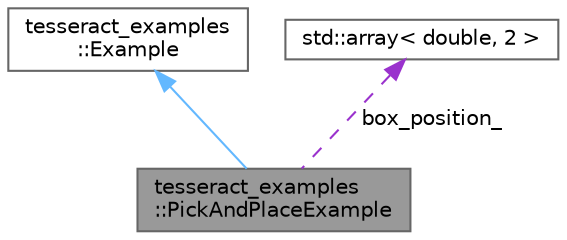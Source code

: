 digraph "tesseract_examples::PickAndPlaceExample"
{
 // LATEX_PDF_SIZE
  bgcolor="transparent";
  edge [fontname=Helvetica,fontsize=10,labelfontname=Helvetica,labelfontsize=10];
  node [fontname=Helvetica,fontsize=10,shape=box,height=0.2,width=0.4];
  Node1 [label="tesseract_examples\l::PickAndPlaceExample",height=0.2,width=0.4,color="gray40", fillcolor="grey60", style="filled", fontcolor="black",tooltip="An example of a robot picking up a box and placing it on a shelf leveraging tesseract and trajopt to ..."];
  Node2 -> Node1 [dir="back",color="steelblue1",style="solid"];
  Node2 [label="tesseract_examples\l::Example",height=0.2,width=0.4,color="gray40", fillcolor="white", style="filled",URL="$d3/d3b/classtesseract__examples_1_1Example.html",tooltip="The Example base class."];
  Node3 -> Node1 [dir="back",color="darkorchid3",style="dashed",label=" box_position_" ];
  Node3 [label="std::array\< double, 2 \>",height=0.2,width=0.4,color="gray40", fillcolor="white", style="filled",tooltip=" "];
}

